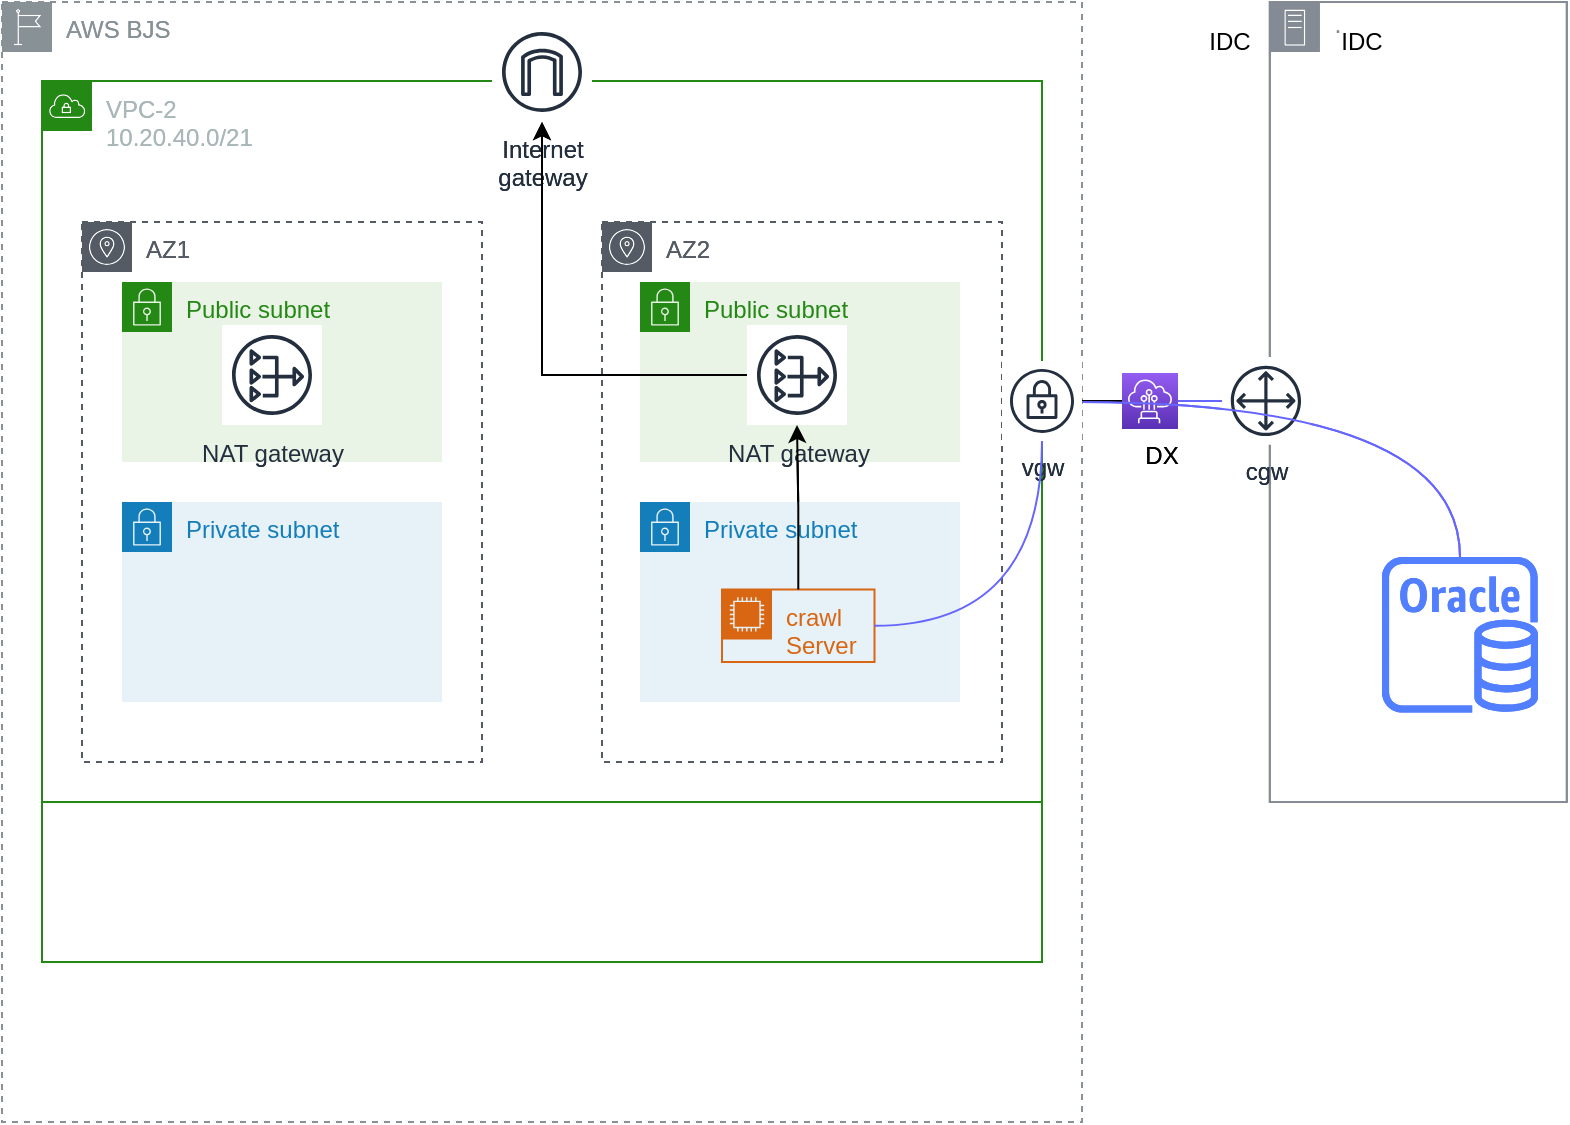 <mxfile version="15.6.1" type="github" pages="2">
  <diagram id="IxkI_rFSqNzdkLSwgqRe" name="one server">
    <mxGraphModel dx="942" dy="600" grid="1" gridSize="10" guides="1" tooltips="1" connect="1" arrows="1" fold="1" page="1" pageScale="1" pageWidth="850" pageHeight="1100" math="0" shadow="0">
      <root>
        <mxCell id="E14DsLH6RbFtZpXnWQbK-0" />
        <mxCell id="E14DsLH6RbFtZpXnWQbK-1" parent="E14DsLH6RbFtZpXnWQbK-0" />
        <mxCell id="0in5EC7Q_u0zJ6U-dPW--0" value="AWS BJS" style="outlineConnect=0;gradientColor=none;html=1;whiteSpace=wrap;fontSize=12;fontStyle=0;shape=mxgraph.aws4.group;grIcon=mxgraph.aws4.group_region;strokeColor=#879196;fillColor=none;verticalAlign=top;align=left;spacingLeft=30;fontColor=#879196;dashed=1;" vertex="1" parent="E14DsLH6RbFtZpXnWQbK-1">
          <mxGeometry x="40" y="40" width="540" height="560" as="geometry" />
        </mxCell>
        <mxCell id="0in5EC7Q_u0zJ6U-dPW--1" value="VPC-2&lt;br&gt;10.20.40.0/21" style="points=[[0,0],[0.25,0],[0.5,0],[0.75,0],[1,0],[1,0.25],[1,0.5],[1,0.75],[1,1],[0.75,1],[0.5,1],[0.25,1],[0,1],[0,0.75],[0,0.5],[0,0.25]];outlineConnect=0;gradientColor=none;html=1;whiteSpace=wrap;fontSize=12;fontStyle=0;shape=mxgraph.aws4.group;grIcon=mxgraph.aws4.group_vpc;strokeColor=#248814;fillColor=none;verticalAlign=top;align=left;spacingLeft=30;fontColor=#AAB7B8;dashed=0;" vertex="1" parent="E14DsLH6RbFtZpXnWQbK-1">
          <mxGeometry x="60" y="79.5" width="500" height="440.5" as="geometry" />
        </mxCell>
        <mxCell id="0DSQ_IcOaB-lquGiLrmg-0" value="AWS BJS" style="outlineConnect=0;gradientColor=none;html=1;whiteSpace=wrap;fontSize=12;fontStyle=0;shape=mxgraph.aws4.group;grIcon=mxgraph.aws4.group_region;strokeColor=#879196;fillColor=none;verticalAlign=top;align=left;spacingLeft=30;fontColor=#879196;dashed=1;" vertex="1" parent="E14DsLH6RbFtZpXnWQbK-1">
          <mxGeometry x="40" y="40" width="540" height="560" as="geometry" />
        </mxCell>
        <mxCell id="0DSQ_IcOaB-lquGiLrmg-1" value="VPC-2&lt;br&gt;10.20.40.0/21" style="points=[[0,0],[0.25,0],[0.5,0],[0.75,0],[1,0],[1,0.25],[1,0.5],[1,0.75],[1,1],[0.75,1],[0.5,1],[0.25,1],[0,1],[0,0.75],[0,0.5],[0,0.25]];outlineConnect=0;gradientColor=none;html=1;whiteSpace=wrap;fontSize=12;fontStyle=0;shape=mxgraph.aws4.group;grIcon=mxgraph.aws4.group_vpc;strokeColor=#248814;fillColor=none;verticalAlign=top;align=left;spacingLeft=30;fontColor=#AAB7B8;dashed=0;" vertex="1" parent="E14DsLH6RbFtZpXnWQbK-1">
          <mxGeometry x="60" y="79.5" width="500" height="360.5" as="geometry" />
        </mxCell>
        <mxCell id="0DSQ_IcOaB-lquGiLrmg-2" value="AZ2" style="sketch=0;outlineConnect=0;gradientColor=none;html=1;whiteSpace=wrap;fontSize=12;fontStyle=0;shape=mxgraph.aws4.group;grIcon=mxgraph.aws4.group_availability_zone;strokeColor=#545B64;fillColor=none;verticalAlign=top;align=left;spacingLeft=30;fontColor=#545B64;dashed=1;" vertex="1" parent="E14DsLH6RbFtZpXnWQbK-1">
          <mxGeometry x="340" y="150" width="200" height="270" as="geometry" />
        </mxCell>
        <mxCell id="0DSQ_IcOaB-lquGiLrmg-3" value="AZ1" style="sketch=0;outlineConnect=0;gradientColor=none;html=1;whiteSpace=wrap;fontSize=12;fontStyle=0;shape=mxgraph.aws4.group;grIcon=mxgraph.aws4.group_availability_zone;strokeColor=#545B64;fillColor=none;verticalAlign=top;align=left;spacingLeft=30;fontColor=#545B64;dashed=1;" vertex="1" parent="E14DsLH6RbFtZpXnWQbK-1">
          <mxGeometry x="80" y="150" width="200" height="270" as="geometry" />
        </mxCell>
        <mxCell id="0DSQ_IcOaB-lquGiLrmg-4" value="·" style="outlineConnect=0;gradientColor=none;html=1;whiteSpace=wrap;fontSize=12;fontStyle=0;shape=mxgraph.aws4.group;grIcon=mxgraph.aws4.group_on_premise;strokeColor=#858B94;fillColor=none;verticalAlign=top;align=left;spacingLeft=30;fontColor=#858B94;dashed=0;" vertex="1" parent="E14DsLH6RbFtZpXnWQbK-1">
          <mxGeometry x="673.91" y="40" width="148.5" height="400" as="geometry" />
        </mxCell>
        <mxCell id="0DSQ_IcOaB-lquGiLrmg-5" value="" style="orthogonalLoop=1;jettySize=auto;html=1;strokeColor=none;" edge="1" parent="E14DsLH6RbFtZpXnWQbK-1" source="0DSQ_IcOaB-lquGiLrmg-7" target="0DSQ_IcOaB-lquGiLrmg-11">
          <mxGeometry relative="1" as="geometry" />
        </mxCell>
        <mxCell id="0DSQ_IcOaB-lquGiLrmg-6" value="" style="edgeStyle=none;orthogonalLoop=1;jettySize=auto;html=1;endArrow=none;endFill=0;" edge="1" parent="E14DsLH6RbFtZpXnWQbK-1" source="0DSQ_IcOaB-lquGiLrmg-7" target="0DSQ_IcOaB-lquGiLrmg-11">
          <mxGeometry relative="1" as="geometry" />
        </mxCell>
        <mxCell id="0DSQ_IcOaB-lquGiLrmg-7" value="vgw" style="outlineConnect=0;fontColor=#232F3E;gradientColor=none;strokeColor=#232F3E;fillColor=#ffffff;dashed=0;verticalLabelPosition=bottom;verticalAlign=top;align=center;html=1;fontSize=12;fontStyle=0;aspect=fixed;shape=mxgraph.aws4.resourceIcon;resIcon=mxgraph.aws4.vpn_gateway;" vertex="1" parent="E14DsLH6RbFtZpXnWQbK-1">
          <mxGeometry x="540" y="219.45" width="40" height="40" as="geometry" />
        </mxCell>
        <mxCell id="0DSQ_IcOaB-lquGiLrmg-8" value="" style="edgeStyle=none;orthogonalLoop=1;jettySize=auto;html=1;endArrow=none;endFill=0;" edge="1" parent="E14DsLH6RbFtZpXnWQbK-1" source="0DSQ_IcOaB-lquGiLrmg-9" target="0DSQ_IcOaB-lquGiLrmg-11">
          <mxGeometry relative="1" as="geometry" />
        </mxCell>
        <mxCell id="0DSQ_IcOaB-lquGiLrmg-9" value="cgw" style="outlineConnect=0;fontColor=#232F3E;gradientColor=none;strokeColor=#232F3E;fillColor=#ffffff;verticalLabelPosition=bottom;verticalAlign=top;align=center;html=1;fontSize=12;fontStyle=0;aspect=fixed;shape=mxgraph.aws4.resourceIcon;resIcon=mxgraph.aws4.customer_gateway;" vertex="1" parent="E14DsLH6RbFtZpXnWQbK-1">
          <mxGeometry x="650" y="217.49" width="43.91" height="43.91" as="geometry" />
        </mxCell>
        <mxCell id="0DSQ_IcOaB-lquGiLrmg-10" value="" style="edgeStyle=orthogonalEdgeStyle;curved=1;rounded=0;orthogonalLoop=1;jettySize=auto;html=1;endArrow=none;endFill=0;strokeColor=#6666FF;" edge="1" parent="E14DsLH6RbFtZpXnWQbK-1" source="0DSQ_IcOaB-lquGiLrmg-11" target="0DSQ_IcOaB-lquGiLrmg-9">
          <mxGeometry relative="1" as="geometry" />
        </mxCell>
        <mxCell id="0DSQ_IcOaB-lquGiLrmg-11" value="" style="points=[[0,0,0],[0.25,0,0],[0.5,0,0],[0.75,0,0],[1,0,0],[0,1,0],[0.25,1,0],[0.5,1,0],[0.75,1,0],[1,1,0],[0,0.25,0],[0,0.5,0],[0,0.75,0],[1,0.25,0],[1,0.5,0],[1,0.75,0]];outlineConnect=0;fontColor=#232F3E;gradientColor=#945DF2;gradientDirection=north;fillColor=#5A30B5;strokeColor=#ffffff;dashed=0;verticalLabelPosition=bottom;verticalAlign=top;align=center;html=1;fontSize=12;fontStyle=0;aspect=fixed;shape=mxgraph.aws4.resourceIcon;resIcon=mxgraph.aws4.direct_connect;" vertex="1" parent="E14DsLH6RbFtZpXnWQbK-1">
          <mxGeometry x="600" y="225.45" width="28" height="28" as="geometry" />
        </mxCell>
        <mxCell id="0DSQ_IcOaB-lquGiLrmg-12" value="IDC" style="text;html=1;strokeColor=none;fillColor=none;align=center;verticalAlign=middle;whiteSpace=wrap;rounded=0;" vertex="1" parent="E14DsLH6RbFtZpXnWQbK-1">
          <mxGeometry x="633.91" y="50" width="40" height="20" as="geometry" />
        </mxCell>
        <mxCell id="0DSQ_IcOaB-lquGiLrmg-13" value="Public subnet" style="points=[[0,0],[0.25,0],[0.5,0],[0.75,0],[1,0],[1,0.25],[1,0.5],[1,0.75],[1,1],[0.75,1],[0.5,1],[0.25,1],[0,1],[0,0.75],[0,0.5],[0,0.25]];outlineConnect=0;gradientColor=none;html=1;whiteSpace=wrap;fontSize=12;fontStyle=0;shape=mxgraph.aws4.group;grIcon=mxgraph.aws4.group_security_group;grStroke=0;strokeColor=#248814;fillColor=#E9F3E6;verticalAlign=top;align=left;spacingLeft=30;fontColor=#248814;dashed=0;" vertex="1" parent="E14DsLH6RbFtZpXnWQbK-1">
          <mxGeometry x="100" y="180" width="160" height="90" as="geometry" />
        </mxCell>
        <mxCell id="0DSQ_IcOaB-lquGiLrmg-14" value="Internet&#xa;gateway" style="sketch=0;outlineConnect=0;fontColor=#232F3E;gradientColor=none;strokeColor=#232F3E;fillColor=#ffffff;dashed=0;verticalLabelPosition=bottom;verticalAlign=top;align=center;html=1;fontSize=12;fontStyle=0;aspect=fixed;shape=mxgraph.aws4.resourceIcon;resIcon=mxgraph.aws4.internet_gateway;" vertex="1" parent="E14DsLH6RbFtZpXnWQbK-1">
          <mxGeometry x="285" y="50" width="50" height="50" as="geometry" />
        </mxCell>
        <mxCell id="0DSQ_IcOaB-lquGiLrmg-15" value="Private subnet" style="points=[[0,0],[0.25,0],[0.5,0],[0.75,0],[1,0],[1,0.25],[1,0.5],[1,0.75],[1,1],[0.75,1],[0.5,1],[0.25,1],[0,1],[0,0.75],[0,0.5],[0,0.25]];outlineConnect=0;gradientColor=none;html=1;whiteSpace=wrap;fontSize=12;fontStyle=0;shape=mxgraph.aws4.group;grIcon=mxgraph.aws4.group_security_group;grStroke=0;strokeColor=#147EBA;fillColor=#E6F2F8;verticalAlign=top;align=left;spacingLeft=30;fontColor=#147EBA;dashed=0;" vertex="1" parent="E14DsLH6RbFtZpXnWQbK-1">
          <mxGeometry x="100" y="290" width="160" height="100" as="geometry" />
        </mxCell>
        <mxCell id="0DSQ_IcOaB-lquGiLrmg-16" value="" style="sketch=0;outlineConnect=0;fontColor=#232F3E;gradientColor=none;fillColor=#527FFF;strokeColor=none;dashed=0;verticalLabelPosition=bottom;verticalAlign=top;align=center;html=1;fontSize=12;fontStyle=0;aspect=fixed;pointerEvents=1;shape=mxgraph.aws4.rds_oracle_instance;" vertex="1" parent="E14DsLH6RbFtZpXnWQbK-1">
          <mxGeometry x="730" y="317.37" width="78" height="78" as="geometry" />
        </mxCell>
        <mxCell id="0DSQ_IcOaB-lquGiLrmg-17" style="edgeStyle=orthogonalEdgeStyle;curved=1;rounded=0;orthogonalLoop=1;jettySize=auto;html=1;endArrow=none;endFill=0;strokeColor=#6666FF;" edge="1" parent="E14DsLH6RbFtZpXnWQbK-1" target="0DSQ_IcOaB-lquGiLrmg-16">
          <mxGeometry relative="1" as="geometry">
            <mxPoint x="580" y="240" as="sourcePoint" />
            <mxPoint x="646.75" y="360" as="targetPoint" />
          </mxGeometry>
        </mxCell>
        <mxCell id="0DSQ_IcOaB-lquGiLrmg-18" value="Public subnet" style="points=[[0,0],[0.25,0],[0.5,0],[0.75,0],[1,0],[1,0.25],[1,0.5],[1,0.75],[1,1],[0.75,1],[0.5,1],[0.25,1],[0,1],[0,0.75],[0,0.5],[0,0.25]];outlineConnect=0;gradientColor=none;html=1;whiteSpace=wrap;fontSize=12;fontStyle=0;shape=mxgraph.aws4.group;grIcon=mxgraph.aws4.group_security_group;grStroke=0;strokeColor=#248814;fillColor=#E9F3E6;verticalAlign=top;align=left;spacingLeft=30;fontColor=#248814;dashed=0;" vertex="1" parent="E14DsLH6RbFtZpXnWQbK-1">
          <mxGeometry x="359" y="180" width="160" height="90" as="geometry" />
        </mxCell>
        <mxCell id="0DSQ_IcOaB-lquGiLrmg-19" value="Private subnet" style="points=[[0,0],[0.25,0],[0.5,0],[0.75,0],[1,0],[1,0.25],[1,0.5],[1,0.75],[1,1],[0.75,1],[0.5,1],[0.25,1],[0,1],[0,0.75],[0,0.5],[0,0.25]];outlineConnect=0;gradientColor=none;html=1;whiteSpace=wrap;fontSize=12;fontStyle=0;shape=mxgraph.aws4.group;grIcon=mxgraph.aws4.group_security_group;grStroke=0;strokeColor=#147EBA;fillColor=#E6F2F8;verticalAlign=top;align=left;spacingLeft=30;fontColor=#147EBA;dashed=0;" vertex="1" parent="E14DsLH6RbFtZpXnWQbK-1">
          <mxGeometry x="359" y="290" width="160" height="100" as="geometry" />
        </mxCell>
        <mxCell id="0DSQ_IcOaB-lquGiLrmg-21" value="crawl Server" style="points=[[0,0],[0.25,0],[0.5,0],[0.75,0],[1,0],[1,0.25],[1,0.5],[1,0.75],[1,1],[0.75,1],[0.5,1],[0.25,1],[0,1],[0,0.75],[0,0.5],[0,0.25]];outlineConnect=0;gradientColor=none;html=1;whiteSpace=wrap;fontSize=12;fontStyle=0;shape=mxgraph.aws4.group;grIcon=mxgraph.aws4.group_ec2_instance_contents;strokeColor=#D86613;fillColor=none;verticalAlign=top;align=left;spacingLeft=30;fontColor=#D86613;dashed=0;" vertex="1" parent="E14DsLH6RbFtZpXnWQbK-1">
          <mxGeometry x="400" y="333.74" width="76.25" height="36.26" as="geometry" />
        </mxCell>
        <mxCell id="0DSQ_IcOaB-lquGiLrmg-22" value="NAT gateway" style="sketch=0;outlineConnect=0;fontColor=#232F3E;gradientColor=none;strokeColor=#232F3E;fillColor=#ffffff;dashed=0;verticalLabelPosition=bottom;verticalAlign=top;align=center;html=1;fontSize=12;fontStyle=0;aspect=fixed;shape=mxgraph.aws4.resourceIcon;resIcon=mxgraph.aws4.nat_gateway;" vertex="1" parent="E14DsLH6RbFtZpXnWQbK-1">
          <mxGeometry x="412.5" y="201.5" width="50" height="50" as="geometry" />
        </mxCell>
        <mxCell id="0DSQ_IcOaB-lquGiLrmg-23" value="" style="edgeStyle=orthogonalEdgeStyle;rounded=0;orthogonalLoop=1;jettySize=auto;html=1;" edge="1" parent="E14DsLH6RbFtZpXnWQbK-1" source="0DSQ_IcOaB-lquGiLrmg-21" target="0DSQ_IcOaB-lquGiLrmg-22">
          <mxGeometry relative="1" as="geometry" />
        </mxCell>
        <mxCell id="0DSQ_IcOaB-lquGiLrmg-24" value="" style="edgeStyle=orthogonalEdgeStyle;rounded=0;orthogonalLoop=1;jettySize=auto;html=1;" edge="1" parent="E14DsLH6RbFtZpXnWQbK-1" source="0DSQ_IcOaB-lquGiLrmg-22" target="0DSQ_IcOaB-lquGiLrmg-14">
          <mxGeometry relative="1" as="geometry" />
        </mxCell>
        <mxCell id="0DSQ_IcOaB-lquGiLrmg-30" value="DX" style="text;html=1;strokeColor=none;fillColor=none;align=center;verticalAlign=middle;whiteSpace=wrap;rounded=0;" vertex="1" parent="E14DsLH6RbFtZpXnWQbK-1">
          <mxGeometry x="590" y="251.5" width="60" height="30" as="geometry" />
        </mxCell>
        <mxCell id="0DSQ_IcOaB-lquGiLrmg-33" value="NAT gateway" style="sketch=0;outlineConnect=0;fontColor=#232F3E;gradientColor=none;strokeColor=#232F3E;fillColor=#ffffff;dashed=0;verticalLabelPosition=bottom;verticalAlign=top;align=center;html=1;fontSize=12;fontStyle=0;aspect=fixed;shape=mxgraph.aws4.resourceIcon;resIcon=mxgraph.aws4.nat_gateway;" vertex="1" parent="E14DsLH6RbFtZpXnWQbK-1">
          <mxGeometry x="150" y="201.5" width="50" height="50" as="geometry" />
        </mxCell>
        <mxCell id="0in5EC7Q_u0zJ6U-dPW--2" value="AZ2" style="sketch=0;outlineConnect=0;gradientColor=none;html=1;whiteSpace=wrap;fontSize=12;fontStyle=0;shape=mxgraph.aws4.group;grIcon=mxgraph.aws4.group_availability_zone;strokeColor=#545B64;fillColor=none;verticalAlign=top;align=left;spacingLeft=30;fontColor=#545B64;dashed=1;" vertex="1" parent="E14DsLH6RbFtZpXnWQbK-1">
          <mxGeometry x="340" y="150" width="200" height="270" as="geometry" />
        </mxCell>
        <mxCell id="0in5EC7Q_u0zJ6U-dPW--3" value="AZ1" style="sketch=0;outlineConnect=0;gradientColor=none;html=1;whiteSpace=wrap;fontSize=12;fontStyle=0;shape=mxgraph.aws4.group;grIcon=mxgraph.aws4.group_availability_zone;strokeColor=#545B64;fillColor=none;verticalAlign=top;align=left;spacingLeft=30;fontColor=#545B64;dashed=1;" vertex="1" parent="E14DsLH6RbFtZpXnWQbK-1">
          <mxGeometry x="80" y="150" width="200" height="270" as="geometry" />
        </mxCell>
        <mxCell id="0in5EC7Q_u0zJ6U-dPW--4" value="·" style="outlineConnect=0;gradientColor=none;html=1;whiteSpace=wrap;fontSize=12;fontStyle=0;shape=mxgraph.aws4.group;grIcon=mxgraph.aws4.group_on_premise;strokeColor=#858B94;fillColor=none;verticalAlign=top;align=left;spacingLeft=30;fontColor=#858B94;dashed=0;" vertex="1" parent="E14DsLH6RbFtZpXnWQbK-1">
          <mxGeometry x="673.91" y="40" width="148.5" height="400" as="geometry" />
        </mxCell>
        <mxCell id="0in5EC7Q_u0zJ6U-dPW--5" value="" style="orthogonalLoop=1;jettySize=auto;html=1;strokeColor=none;" edge="1" parent="E14DsLH6RbFtZpXnWQbK-1" source="0in5EC7Q_u0zJ6U-dPW--7" target="0in5EC7Q_u0zJ6U-dPW--11">
          <mxGeometry relative="1" as="geometry" />
        </mxCell>
        <mxCell id="0in5EC7Q_u0zJ6U-dPW--6" value="" style="edgeStyle=none;orthogonalLoop=1;jettySize=auto;html=1;endArrow=none;endFill=0;" edge="1" parent="E14DsLH6RbFtZpXnWQbK-1" source="0in5EC7Q_u0zJ6U-dPW--7" target="0in5EC7Q_u0zJ6U-dPW--11">
          <mxGeometry relative="1" as="geometry" />
        </mxCell>
        <mxCell id="0in5EC7Q_u0zJ6U-dPW--7" value="vgw" style="outlineConnect=0;fontColor=#232F3E;gradientColor=none;strokeColor=#232F3E;fillColor=#ffffff;dashed=0;verticalLabelPosition=bottom;verticalAlign=top;align=center;html=1;fontSize=12;fontStyle=0;aspect=fixed;shape=mxgraph.aws4.resourceIcon;resIcon=mxgraph.aws4.vpn_gateway;" vertex="1" parent="E14DsLH6RbFtZpXnWQbK-1">
          <mxGeometry x="540" y="219.45" width="40" height="40" as="geometry" />
        </mxCell>
        <mxCell id="0in5EC7Q_u0zJ6U-dPW--8" value="" style="edgeStyle=none;orthogonalLoop=1;jettySize=auto;html=1;endArrow=none;endFill=0;" edge="1" parent="E14DsLH6RbFtZpXnWQbK-1" source="0in5EC7Q_u0zJ6U-dPW--9" target="0in5EC7Q_u0zJ6U-dPW--11">
          <mxGeometry relative="1" as="geometry" />
        </mxCell>
        <mxCell id="0in5EC7Q_u0zJ6U-dPW--9" value="cgw" style="outlineConnect=0;fontColor=#232F3E;gradientColor=none;strokeColor=#232F3E;fillColor=#ffffff;verticalLabelPosition=bottom;verticalAlign=top;align=center;html=1;fontSize=12;fontStyle=0;aspect=fixed;shape=mxgraph.aws4.resourceIcon;resIcon=mxgraph.aws4.customer_gateway;" vertex="1" parent="E14DsLH6RbFtZpXnWQbK-1">
          <mxGeometry x="650" y="217.49" width="43.91" height="43.91" as="geometry" />
        </mxCell>
        <mxCell id="0in5EC7Q_u0zJ6U-dPW--10" value="" style="edgeStyle=orthogonalEdgeStyle;curved=1;rounded=0;orthogonalLoop=1;jettySize=auto;html=1;endArrow=none;endFill=0;strokeColor=#6666FF;" edge="1" parent="E14DsLH6RbFtZpXnWQbK-1" source="0in5EC7Q_u0zJ6U-dPW--11" target="0in5EC7Q_u0zJ6U-dPW--9">
          <mxGeometry relative="1" as="geometry" />
        </mxCell>
        <mxCell id="0in5EC7Q_u0zJ6U-dPW--11" value="" style="points=[[0,0,0],[0.25,0,0],[0.5,0,0],[0.75,0,0],[1,0,0],[0,1,0],[0.25,1,0],[0.5,1,0],[0.75,1,0],[1,1,0],[0,0.25,0],[0,0.5,0],[0,0.75,0],[1,0.25,0],[1,0.5,0],[1,0.75,0]];outlineConnect=0;fontColor=#232F3E;gradientColor=#945DF2;gradientDirection=north;fillColor=#5A30B5;strokeColor=#ffffff;dashed=0;verticalLabelPosition=bottom;verticalAlign=top;align=center;html=1;fontSize=12;fontStyle=0;aspect=fixed;shape=mxgraph.aws4.resourceIcon;resIcon=mxgraph.aws4.direct_connect;" vertex="1" parent="E14DsLH6RbFtZpXnWQbK-1">
          <mxGeometry x="600" y="225.45" width="28" height="28" as="geometry" />
        </mxCell>
        <mxCell id="0in5EC7Q_u0zJ6U-dPW--12" value="IDC" style="text;html=1;strokeColor=none;fillColor=none;align=center;verticalAlign=middle;whiteSpace=wrap;rounded=0;" vertex="1" parent="E14DsLH6RbFtZpXnWQbK-1">
          <mxGeometry x="700" y="50" width="40" height="20" as="geometry" />
        </mxCell>
        <mxCell id="0in5EC7Q_u0zJ6U-dPW--13" value="Public subnet" style="points=[[0,0],[0.25,0],[0.5,0],[0.75,0],[1,0],[1,0.25],[1,0.5],[1,0.75],[1,1],[0.75,1],[0.5,1],[0.25,1],[0,1],[0,0.75],[0,0.5],[0,0.25]];outlineConnect=0;gradientColor=none;html=1;whiteSpace=wrap;fontSize=12;fontStyle=0;shape=mxgraph.aws4.group;grIcon=mxgraph.aws4.group_security_group;grStroke=0;strokeColor=#248814;fillColor=#E9F3E6;verticalAlign=top;align=left;spacingLeft=30;fontColor=#248814;dashed=0;" vertex="1" parent="E14DsLH6RbFtZpXnWQbK-1">
          <mxGeometry x="100" y="180" width="160" height="90" as="geometry" />
        </mxCell>
        <mxCell id="0in5EC7Q_u0zJ6U-dPW--14" value="Internet&#xa;gateway" style="sketch=0;outlineConnect=0;fontColor=#232F3E;gradientColor=none;strokeColor=#232F3E;fillColor=#ffffff;dashed=0;verticalLabelPosition=bottom;verticalAlign=top;align=center;html=1;fontSize=12;fontStyle=0;aspect=fixed;shape=mxgraph.aws4.resourceIcon;resIcon=mxgraph.aws4.internet_gateway;" vertex="1" parent="E14DsLH6RbFtZpXnWQbK-1">
          <mxGeometry x="285" y="50" width="50" height="50" as="geometry" />
        </mxCell>
        <mxCell id="0in5EC7Q_u0zJ6U-dPW--15" value="Private subnet" style="points=[[0,0],[0.25,0],[0.5,0],[0.75,0],[1,0],[1,0.25],[1,0.5],[1,0.75],[1,1],[0.75,1],[0.5,1],[0.25,1],[0,1],[0,0.75],[0,0.5],[0,0.25]];outlineConnect=0;gradientColor=none;html=1;whiteSpace=wrap;fontSize=12;fontStyle=0;shape=mxgraph.aws4.group;grIcon=mxgraph.aws4.group_security_group;grStroke=0;strokeColor=#147EBA;fillColor=#E6F2F8;verticalAlign=top;align=left;spacingLeft=30;fontColor=#147EBA;dashed=0;" vertex="1" parent="E14DsLH6RbFtZpXnWQbK-1">
          <mxGeometry x="100" y="290" width="160" height="100" as="geometry" />
        </mxCell>
        <mxCell id="0in5EC7Q_u0zJ6U-dPW--16" value="" style="sketch=0;outlineConnect=0;fontColor=#232F3E;gradientColor=none;fillColor=#527FFF;strokeColor=none;dashed=0;verticalLabelPosition=bottom;verticalAlign=top;align=center;html=1;fontSize=12;fontStyle=0;aspect=fixed;pointerEvents=1;shape=mxgraph.aws4.rds_oracle_instance;" vertex="1" parent="E14DsLH6RbFtZpXnWQbK-1">
          <mxGeometry x="730" y="317.37" width="78" height="78" as="geometry" />
        </mxCell>
        <mxCell id="0in5EC7Q_u0zJ6U-dPW--17" style="edgeStyle=orthogonalEdgeStyle;curved=1;rounded=0;orthogonalLoop=1;jettySize=auto;html=1;endArrow=none;endFill=0;strokeColor=#6666FF;" edge="1" parent="E14DsLH6RbFtZpXnWQbK-1" target="0in5EC7Q_u0zJ6U-dPW--16">
          <mxGeometry relative="1" as="geometry">
            <mxPoint x="580" y="240" as="sourcePoint" />
            <mxPoint x="646.75" y="360" as="targetPoint" />
          </mxGeometry>
        </mxCell>
        <mxCell id="0in5EC7Q_u0zJ6U-dPW--18" value="Public subnet" style="points=[[0,0],[0.25,0],[0.5,0],[0.75,0],[1,0],[1,0.25],[1,0.5],[1,0.75],[1,1],[0.75,1],[0.5,1],[0.25,1],[0,1],[0,0.75],[0,0.5],[0,0.25]];outlineConnect=0;gradientColor=none;html=1;whiteSpace=wrap;fontSize=12;fontStyle=0;shape=mxgraph.aws4.group;grIcon=mxgraph.aws4.group_security_group;grStroke=0;strokeColor=#248814;fillColor=#E9F3E6;verticalAlign=top;align=left;spacingLeft=30;fontColor=#248814;dashed=0;" vertex="1" parent="E14DsLH6RbFtZpXnWQbK-1">
          <mxGeometry x="359" y="180" width="160" height="90" as="geometry" />
        </mxCell>
        <mxCell id="0in5EC7Q_u0zJ6U-dPW--19" value="Private subnet" style="points=[[0,0],[0.25,0],[0.5,0],[0.75,0],[1,0],[1,0.25],[1,0.5],[1,0.75],[1,1],[0.75,1],[0.5,1],[0.25,1],[0,1],[0,0.75],[0,0.5],[0,0.25]];outlineConnect=0;gradientColor=none;html=1;whiteSpace=wrap;fontSize=12;fontStyle=0;shape=mxgraph.aws4.group;grIcon=mxgraph.aws4.group_security_group;grStroke=0;strokeColor=#147EBA;fillColor=#E6F2F8;verticalAlign=top;align=left;spacingLeft=30;fontColor=#147EBA;dashed=0;" vertex="1" parent="E14DsLH6RbFtZpXnWQbK-1">
          <mxGeometry x="359" y="290" width="160" height="100" as="geometry" />
        </mxCell>
        <mxCell id="0in5EC7Q_u0zJ6U-dPW--21" value="crawl Server" style="points=[[0,0],[0.25,0],[0.5,0],[0.75,0],[1,0],[1,0.25],[1,0.5],[1,0.75],[1,1],[0.75,1],[0.5,1],[0.25,1],[0,1],[0,0.75],[0,0.5],[0,0.25]];outlineConnect=0;gradientColor=none;html=1;whiteSpace=wrap;fontSize=12;fontStyle=0;shape=mxgraph.aws4.group;grIcon=mxgraph.aws4.group_ec2_instance_contents;strokeColor=#D86613;fillColor=none;verticalAlign=top;align=left;spacingLeft=30;fontColor=#D86613;dashed=0;" vertex="1" parent="E14DsLH6RbFtZpXnWQbK-1">
          <mxGeometry x="400" y="333.74" width="76.25" height="36.26" as="geometry" />
        </mxCell>
        <mxCell id="0in5EC7Q_u0zJ6U-dPW--22" value="NAT gateway" style="sketch=0;outlineConnect=0;fontColor=#232F3E;gradientColor=none;strokeColor=#232F3E;fillColor=#ffffff;dashed=0;verticalLabelPosition=bottom;verticalAlign=top;align=center;html=1;fontSize=12;fontStyle=0;aspect=fixed;shape=mxgraph.aws4.resourceIcon;resIcon=mxgraph.aws4.nat_gateway;" vertex="1" parent="E14DsLH6RbFtZpXnWQbK-1">
          <mxGeometry x="412.5" y="201.5" width="50" height="50" as="geometry" />
        </mxCell>
        <mxCell id="0in5EC7Q_u0zJ6U-dPW--23" value="" style="edgeStyle=orthogonalEdgeStyle;rounded=0;orthogonalLoop=1;jettySize=auto;html=1;" edge="1" parent="E14DsLH6RbFtZpXnWQbK-1" source="0in5EC7Q_u0zJ6U-dPW--21" target="0in5EC7Q_u0zJ6U-dPW--22">
          <mxGeometry relative="1" as="geometry" />
        </mxCell>
        <mxCell id="0in5EC7Q_u0zJ6U-dPW--24" value="" style="edgeStyle=orthogonalEdgeStyle;rounded=0;orthogonalLoop=1;jettySize=auto;html=1;" edge="1" parent="E14DsLH6RbFtZpXnWQbK-1" source="0in5EC7Q_u0zJ6U-dPW--22" target="0in5EC7Q_u0zJ6U-dPW--14">
          <mxGeometry relative="1" as="geometry" />
        </mxCell>
        <mxCell id="0in5EC7Q_u0zJ6U-dPW--30" value="DX" style="text;html=1;strokeColor=none;fillColor=none;align=center;verticalAlign=middle;whiteSpace=wrap;rounded=0;" vertex="1" parent="E14DsLH6RbFtZpXnWQbK-1">
          <mxGeometry x="590" y="251.5" width="60" height="30" as="geometry" />
        </mxCell>
        <mxCell id="0in5EC7Q_u0zJ6U-dPW--33" value="NAT gateway" style="sketch=0;outlineConnect=0;fontColor=#232F3E;gradientColor=none;strokeColor=#232F3E;fillColor=#ffffff;dashed=0;verticalLabelPosition=bottom;verticalAlign=top;align=center;html=1;fontSize=12;fontStyle=0;aspect=fixed;shape=mxgraph.aws4.resourceIcon;resIcon=mxgraph.aws4.nat_gateway;" vertex="1" parent="E14DsLH6RbFtZpXnWQbK-1">
          <mxGeometry x="150" y="201.5" width="50" height="50" as="geometry" />
        </mxCell>
        <mxCell id="0DSQ_IcOaB-lquGiLrmg-31" style="edgeStyle=orthogonalEdgeStyle;curved=1;rounded=0;orthogonalLoop=1;jettySize=auto;html=1;endArrow=none;endFill=0;strokeColor=#6666FF;exitX=1;exitY=0.5;exitDx=0;exitDy=0;" edge="1" parent="E14DsLH6RbFtZpXnWQbK-1" source="0DSQ_IcOaB-lquGiLrmg-21" target="0DSQ_IcOaB-lquGiLrmg-7">
          <mxGeometry relative="1" as="geometry">
            <mxPoint x="331.06" y="465.6" as="sourcePoint" />
          </mxGeometry>
        </mxCell>
      </root>
    </mxGraphModel>
  </diagram>
  <diagram id="Yk6t9v-q_GspNquAsi5I" name="autoscaling">
    <mxGraphModel dx="942" dy="600" grid="1" gridSize="10" guides="1" tooltips="1" connect="1" arrows="1" fold="1" page="1" pageScale="1" pageWidth="827" pageHeight="1169" math="0" shadow="0">
      <root>
        <mxCell id="0" />
        <mxCell id="1" parent="0" />
        <mxCell id="BR9eqy4Dcbu-qg9SR92N-1" value="AWS BJS" style="outlineConnect=0;gradientColor=none;html=1;whiteSpace=wrap;fontSize=12;fontStyle=0;shape=mxgraph.aws4.group;grIcon=mxgraph.aws4.group_region;strokeColor=#879196;fillColor=none;verticalAlign=top;align=left;spacingLeft=30;fontColor=#879196;dashed=1;" parent="1" vertex="1">
          <mxGeometry x="40" y="40" width="540" height="560" as="geometry" />
        </mxCell>
        <mxCell id="BR9eqy4Dcbu-qg9SR92N-7" value="VPC-2&lt;br&gt;10.20.40.0/21" style="points=[[0,0],[0.25,0],[0.5,0],[0.75,0],[1,0],[1,0.25],[1,0.5],[1,0.75],[1,1],[0.75,1],[0.5,1],[0.25,1],[0,1],[0,0.75],[0,0.5],[0,0.25]];outlineConnect=0;gradientColor=none;html=1;whiteSpace=wrap;fontSize=12;fontStyle=0;shape=mxgraph.aws4.group;grIcon=mxgraph.aws4.group_vpc;strokeColor=#248814;fillColor=none;verticalAlign=top;align=left;spacingLeft=30;fontColor=#AAB7B8;dashed=0;" parent="1" vertex="1">
          <mxGeometry x="60" y="79.5" width="500" height="440.5" as="geometry" />
        </mxCell>
        <mxCell id="EoJ3y0hwIgOVWHxbTN7e-2" value="AZ2" style="sketch=0;outlineConnect=0;gradientColor=none;html=1;whiteSpace=wrap;fontSize=12;fontStyle=0;shape=mxgraph.aws4.group;grIcon=mxgraph.aws4.group_availability_zone;strokeColor=#545B64;fillColor=none;verticalAlign=top;align=left;spacingLeft=30;fontColor=#545B64;dashed=1;" vertex="1" parent="1">
          <mxGeometry x="340" y="150" width="200" height="270" as="geometry" />
        </mxCell>
        <mxCell id="EoJ3y0hwIgOVWHxbTN7e-1" value="AZ1" style="sketch=0;outlineConnect=0;gradientColor=none;html=1;whiteSpace=wrap;fontSize=12;fontStyle=0;shape=mxgraph.aws4.group;grIcon=mxgraph.aws4.group_availability_zone;strokeColor=#545B64;fillColor=none;verticalAlign=top;align=left;spacingLeft=30;fontColor=#545B64;dashed=1;" vertex="1" parent="1">
          <mxGeometry x="80" y="150" width="200" height="270" as="geometry" />
        </mxCell>
        <mxCell id="BR9eqy4Dcbu-qg9SR92N-37" value="·" style="outlineConnect=0;gradientColor=none;html=1;whiteSpace=wrap;fontSize=12;fontStyle=0;shape=mxgraph.aws4.group;grIcon=mxgraph.aws4.group_on_premise;strokeColor=#858B94;fillColor=none;verticalAlign=top;align=left;spacingLeft=30;fontColor=#858B94;dashed=0;" parent="1" vertex="1">
          <mxGeometry x="673.91" y="40" width="148.5" height="400" as="geometry" />
        </mxCell>
        <mxCell id="BR9eqy4Dcbu-qg9SR92N-32" value="" style="orthogonalLoop=1;jettySize=auto;html=1;strokeColor=none;" parent="1" source="BR9eqy4Dcbu-qg9SR92N-13" target="BR9eqy4Dcbu-qg9SR92N-25" edge="1">
          <mxGeometry relative="1" as="geometry" />
        </mxCell>
        <mxCell id="BR9eqy4Dcbu-qg9SR92N-35" value="" style="edgeStyle=none;orthogonalLoop=1;jettySize=auto;html=1;endArrow=none;endFill=0;" parent="1" source="BR9eqy4Dcbu-qg9SR92N-13" target="BR9eqy4Dcbu-qg9SR92N-25" edge="1">
          <mxGeometry relative="1" as="geometry" />
        </mxCell>
        <mxCell id="BR9eqy4Dcbu-qg9SR92N-13" value="vgw" style="outlineConnect=0;fontColor=#232F3E;gradientColor=none;strokeColor=#232F3E;fillColor=#ffffff;dashed=0;verticalLabelPosition=bottom;verticalAlign=top;align=center;html=1;fontSize=12;fontStyle=0;aspect=fixed;shape=mxgraph.aws4.resourceIcon;resIcon=mxgraph.aws4.vpn_gateway;" parent="1" vertex="1">
          <mxGeometry x="540" y="219.45" width="40" height="40" as="geometry" />
        </mxCell>
        <mxCell id="BR9eqy4Dcbu-qg9SR92N-36" value="" style="edgeStyle=none;orthogonalLoop=1;jettySize=auto;html=1;endArrow=none;endFill=0;" parent="1" source="BR9eqy4Dcbu-qg9SR92N-18" target="BR9eqy4Dcbu-qg9SR92N-25" edge="1">
          <mxGeometry relative="1" as="geometry" />
        </mxCell>
        <mxCell id="BR9eqy4Dcbu-qg9SR92N-18" value="cgw" style="outlineConnect=0;fontColor=#232F3E;gradientColor=none;strokeColor=#232F3E;fillColor=#ffffff;verticalLabelPosition=bottom;verticalAlign=top;align=center;html=1;fontSize=12;fontStyle=0;aspect=fixed;shape=mxgraph.aws4.resourceIcon;resIcon=mxgraph.aws4.customer_gateway;" parent="1" vertex="1">
          <mxGeometry x="650" y="217.49" width="43.91" height="43.91" as="geometry" />
        </mxCell>
        <mxCell id="EoJ3y0hwIgOVWHxbTN7e-20" value="" style="edgeStyle=orthogonalEdgeStyle;curved=1;rounded=0;orthogonalLoop=1;jettySize=auto;html=1;endArrow=none;endFill=0;strokeColor=#6666FF;" edge="1" parent="1" source="BR9eqy4Dcbu-qg9SR92N-25" target="BR9eqy4Dcbu-qg9SR92N-18">
          <mxGeometry relative="1" as="geometry" />
        </mxCell>
        <mxCell id="BR9eqy4Dcbu-qg9SR92N-25" value="" style="points=[[0,0,0],[0.25,0,0],[0.5,0,0],[0.75,0,0],[1,0,0],[0,1,0],[0.25,1,0],[0.5,1,0],[0.75,1,0],[1,1,0],[0,0.25,0],[0,0.5,0],[0,0.75,0],[1,0.25,0],[1,0.5,0],[1,0.75,0]];outlineConnect=0;fontColor=#232F3E;gradientColor=#945DF2;gradientDirection=north;fillColor=#5A30B5;strokeColor=#ffffff;dashed=0;verticalLabelPosition=bottom;verticalAlign=top;align=center;html=1;fontSize=12;fontStyle=0;aspect=fixed;shape=mxgraph.aws4.resourceIcon;resIcon=mxgraph.aws4.direct_connect;" parent="1" vertex="1">
          <mxGeometry x="600" y="225.45" width="28" height="28" as="geometry" />
        </mxCell>
        <mxCell id="537Jsp8l8VRUOBUdNGrK-15" value="IDC" style="text;html=1;strokeColor=none;fillColor=none;align=center;verticalAlign=middle;whiteSpace=wrap;rounded=0;" parent="1" vertex="1">
          <mxGeometry x="700" y="50" width="40" height="20" as="geometry" />
        </mxCell>
        <mxCell id="JGFHLuElw2-2O4ALlyM0-1" value="Public subnet" style="points=[[0,0],[0.25,0],[0.5,0],[0.75,0],[1,0],[1,0.25],[1,0.5],[1,0.75],[1,1],[0.75,1],[0.5,1],[0.25,1],[0,1],[0,0.75],[0,0.5],[0,0.25]];outlineConnect=0;gradientColor=none;html=1;whiteSpace=wrap;fontSize=12;fontStyle=0;shape=mxgraph.aws4.group;grIcon=mxgraph.aws4.group_security_group;grStroke=0;strokeColor=#248814;fillColor=#E9F3E6;verticalAlign=top;align=left;spacingLeft=30;fontColor=#248814;dashed=0;" parent="1" vertex="1">
          <mxGeometry x="100" y="180" width="160" height="90" as="geometry" />
        </mxCell>
        <mxCell id="JGFHLuElw2-2O4ALlyM0-2" value="Internet&#xa;gateway" style="sketch=0;outlineConnect=0;fontColor=#232F3E;gradientColor=none;strokeColor=#232F3E;fillColor=#ffffff;dashed=0;verticalLabelPosition=bottom;verticalAlign=top;align=center;html=1;fontSize=12;fontStyle=0;aspect=fixed;shape=mxgraph.aws4.resourceIcon;resIcon=mxgraph.aws4.internet_gateway;" parent="1" vertex="1">
          <mxGeometry x="285" y="50" width="50" height="50" as="geometry" />
        </mxCell>
        <mxCell id="JGFHLuElw2-2O4ALlyM0-6" value="Private subnet" style="points=[[0,0],[0.25,0],[0.5,0],[0.75,0],[1,0],[1,0.25],[1,0.5],[1,0.75],[1,1],[0.75,1],[0.5,1],[0.25,1],[0,1],[0,0.75],[0,0.5],[0,0.25]];outlineConnect=0;gradientColor=none;html=1;whiteSpace=wrap;fontSize=12;fontStyle=0;shape=mxgraph.aws4.group;grIcon=mxgraph.aws4.group_security_group;grStroke=0;strokeColor=#147EBA;fillColor=#E6F2F8;verticalAlign=top;align=left;spacingLeft=30;fontColor=#147EBA;dashed=0;" parent="1" vertex="1">
          <mxGeometry x="100" y="290" width="160" height="100" as="geometry" />
        </mxCell>
        <mxCell id="JGFHLuElw2-2O4ALlyM0-11" value="" style="sketch=0;outlineConnect=0;fontColor=#232F3E;gradientColor=none;fillColor=#527FFF;strokeColor=none;dashed=0;verticalLabelPosition=bottom;verticalAlign=top;align=center;html=1;fontSize=12;fontStyle=0;aspect=fixed;pointerEvents=1;shape=mxgraph.aws4.rds_oracle_instance;" parent="1" vertex="1">
          <mxGeometry x="730" y="317.37" width="78" height="78" as="geometry" />
        </mxCell>
        <mxCell id="JGFHLuElw2-2O4ALlyM0-13" style="edgeStyle=orthogonalEdgeStyle;curved=1;rounded=0;orthogonalLoop=1;jettySize=auto;html=1;endArrow=none;endFill=0;strokeColor=#6666FF;" parent="1" edge="1" target="JGFHLuElw2-2O4ALlyM0-11">
          <mxGeometry relative="1" as="geometry">
            <mxPoint x="580" y="240" as="sourcePoint" />
            <mxPoint x="646.75" y="360" as="targetPoint" />
          </mxGeometry>
        </mxCell>
        <mxCell id="EoJ3y0hwIgOVWHxbTN7e-3" value="Public subnet" style="points=[[0,0],[0.25,0],[0.5,0],[0.75,0],[1,0],[1,0.25],[1,0.5],[1,0.75],[1,1],[0.75,1],[0.5,1],[0.25,1],[0,1],[0,0.75],[0,0.5],[0,0.25]];outlineConnect=0;gradientColor=none;html=1;whiteSpace=wrap;fontSize=12;fontStyle=0;shape=mxgraph.aws4.group;grIcon=mxgraph.aws4.group_security_group;grStroke=0;strokeColor=#248814;fillColor=#E9F3E6;verticalAlign=top;align=left;spacingLeft=30;fontColor=#248814;dashed=0;" vertex="1" parent="1">
          <mxGeometry x="359" y="180" width="160" height="90" as="geometry" />
        </mxCell>
        <mxCell id="EoJ3y0hwIgOVWHxbTN7e-4" value="Private subnet" style="points=[[0,0],[0.25,0],[0.5,0],[0.75,0],[1,0],[1,0.25],[1,0.5],[1,0.75],[1,1],[0.75,1],[0.5,1],[0.25,1],[0,1],[0,0.75],[0,0.5],[0,0.25]];outlineConnect=0;gradientColor=none;html=1;whiteSpace=wrap;fontSize=12;fontStyle=0;shape=mxgraph.aws4.group;grIcon=mxgraph.aws4.group_security_group;grStroke=0;strokeColor=#147EBA;fillColor=#E6F2F8;verticalAlign=top;align=left;spacingLeft=30;fontColor=#147EBA;dashed=0;" vertex="1" parent="1">
          <mxGeometry x="359" y="290" width="160" height="100" as="geometry" />
        </mxCell>
        <mxCell id="JGFHLuElw2-2O4ALlyM0-12" style="edgeStyle=orthogonalEdgeStyle;curved=1;rounded=0;orthogonalLoop=1;jettySize=auto;html=1;endArrow=none;endFill=0;strokeColor=#6666FF;" parent="1" source="EoJ3y0hwIgOVWHxbTN7e-13" target="EoJ3y0hwIgOVWHxbTN7e-16" edge="1">
          <mxGeometry relative="1" as="geometry">
            <mxPoint x="306" y="390" as="sourcePoint" />
          </mxGeometry>
        </mxCell>
        <mxCell id="JGFHLuElw2-2O4ALlyM0-7" value="crawl Server" style="points=[[0,0],[0.25,0],[0.5,0],[0.75,0],[1,0],[1,0.25],[1,0.5],[1,0.75],[1,1],[0.75,1],[0.5,1],[0.25,1],[0,1],[0,0.75],[0,0.5],[0,0.25]];outlineConnect=0;gradientColor=none;html=1;whiteSpace=wrap;fontSize=12;fontStyle=0;shape=mxgraph.aws4.group;grIcon=mxgraph.aws4.group_ec2_instance_contents;strokeColor=#D86613;fillColor=none;verticalAlign=top;align=left;spacingLeft=30;fontColor=#D86613;dashed=0;" parent="1" vertex="1">
          <mxGeometry x="400" y="333.74" width="76.25" height="36.26" as="geometry" />
        </mxCell>
        <mxCell id="JGFHLuElw2-2O4ALlyM0-3" value="NAT gateway" style="sketch=0;outlineConnect=0;fontColor=#232F3E;gradientColor=none;strokeColor=#232F3E;fillColor=#ffffff;dashed=0;verticalLabelPosition=bottom;verticalAlign=top;align=center;html=1;fontSize=12;fontStyle=0;aspect=fixed;shape=mxgraph.aws4.resourceIcon;resIcon=mxgraph.aws4.nat_gateway;" parent="1" vertex="1">
          <mxGeometry x="412.5" y="201.5" width="50" height="50" as="geometry" />
        </mxCell>
        <mxCell id="JGFHLuElw2-2O4ALlyM0-8" value="" style="edgeStyle=orthogonalEdgeStyle;rounded=0;orthogonalLoop=1;jettySize=auto;html=1;" parent="1" source="JGFHLuElw2-2O4ALlyM0-7" target="JGFHLuElw2-2O4ALlyM0-3" edge="1">
          <mxGeometry relative="1" as="geometry" />
        </mxCell>
        <mxCell id="JGFHLuElw2-2O4ALlyM0-5" value="" style="edgeStyle=orthogonalEdgeStyle;rounded=0;orthogonalLoop=1;jettySize=auto;html=1;" parent="1" source="JGFHLuElw2-2O4ALlyM0-3" target="JGFHLuElw2-2O4ALlyM0-2" edge="1">
          <mxGeometry relative="1" as="geometry" />
        </mxCell>
        <mxCell id="EoJ3y0hwIgOVWHxbTN7e-5" value="" style="sketch=0;outlineConnect=0;fontColor=#232F3E;gradientColor=none;fillColor=#6CAE3E;strokeColor=none;dashed=0;verticalLabelPosition=bottom;verticalAlign=top;align=center;html=1;fontSize=12;fontStyle=0;aspect=fixed;pointerEvents=1;shape=mxgraph.aws4.elastic_file_system_standard;" vertex="1" parent="1">
          <mxGeometry x="160" y="440" width="48.75" height="48.75" as="geometry" />
        </mxCell>
        <mxCell id="EoJ3y0hwIgOVWHxbTN7e-6" value="Amazon S3" style="sketch=0;outlineConnect=0;fontColor=#232F3E;gradientColor=none;strokeColor=#ffffff;fillColor=#232F3E;dashed=0;verticalLabelPosition=middle;verticalAlign=bottom;align=center;html=1;whiteSpace=wrap;fontSize=10;fontStyle=1;spacing=3;shape=mxgraph.aws4.productIcon;prIcon=mxgraph.aws4.s3;" vertex="1" parent="1">
          <mxGeometry x="90" y="440" width="50" height="30" as="geometry" />
        </mxCell>
        <mxCell id="EoJ3y0hwIgOVWHxbTN7e-7" value="S3" style="text;html=1;strokeColor=none;fillColor=none;align=center;verticalAlign=middle;whiteSpace=wrap;rounded=0;" vertex="1" parent="1">
          <mxGeometry x="90" y="488.75" width="50" height="20" as="geometry" />
        </mxCell>
        <mxCell id="EoJ3y0hwIgOVWHxbTN7e-10" value="EFS" style="text;html=1;strokeColor=none;fillColor=none;align=center;verticalAlign=middle;whiteSpace=wrap;rounded=0;" vertex="1" parent="1">
          <mxGeometry x="160" y="488.75" width="50" height="20" as="geometry" />
        </mxCell>
        <mxCell id="EoJ3y0hwIgOVWHxbTN7e-13" value="Auto Scaling group" style="points=[[0,0],[0.25,0],[0.5,0],[0.75,0],[1,0],[1,0.25],[1,0.5],[1,0.75],[1,1],[0.75,1],[0.5,1],[0.25,1],[0,1],[0,0.75],[0,0.5],[0,0.25]];outlineConnect=0;gradientColor=none;html=1;whiteSpace=wrap;fontSize=12;fontStyle=0;shape=mxgraph.aws4.groupCenter;grIcon=mxgraph.aws4.group_auto_scaling_group;grStroke=1;strokeColor=#D86613;fillColor=none;verticalAlign=top;align=center;fontColor=#D86613;dashed=1;spacingTop=25;" vertex="1" parent="1">
          <mxGeometry x="120" y="320" width="380" height="60" as="geometry" />
        </mxCell>
        <mxCell id="EoJ3y0hwIgOVWHxbTN7e-15" value="DX" style="text;html=1;strokeColor=none;fillColor=none;align=center;verticalAlign=middle;whiteSpace=wrap;rounded=0;" vertex="1" parent="1">
          <mxGeometry x="590" y="251.5" width="60" height="30" as="geometry" />
        </mxCell>
        <mxCell id="EoJ3y0hwIgOVWHxbTN7e-17" style="edgeStyle=orthogonalEdgeStyle;curved=1;rounded=0;orthogonalLoop=1;jettySize=auto;html=1;endArrow=none;endFill=0;strokeColor=#6666FF;" edge="1" parent="1" source="EoJ3y0hwIgOVWHxbTN7e-16" target="BR9eqy4Dcbu-qg9SR92N-13">
          <mxGeometry relative="1" as="geometry" />
        </mxCell>
        <mxCell id="EoJ3y0hwIgOVWHxbTN7e-16" value="" style="sketch=0;outlineConnect=0;fontColor=#232F3E;gradientColor=none;fillColor=#A166FF;strokeColor=none;dashed=0;verticalLabelPosition=bottom;verticalAlign=top;align=center;html=1;fontSize=12;fontStyle=0;aspect=fixed;pointerEvents=1;shape=mxgraph.aws4.network_load_balancer;" vertex="1" parent="1">
          <mxGeometry x="280" y="440" width="51.06" height="51.06" as="geometry" />
        </mxCell>
        <mxCell id="EoJ3y0hwIgOVWHxbTN7e-18" value="NAT gateway" style="sketch=0;outlineConnect=0;fontColor=#232F3E;gradientColor=none;strokeColor=#232F3E;fillColor=#ffffff;dashed=0;verticalLabelPosition=bottom;verticalAlign=top;align=center;html=1;fontSize=12;fontStyle=0;aspect=fixed;shape=mxgraph.aws4.resourceIcon;resIcon=mxgraph.aws4.nat_gateway;" vertex="1" parent="1">
          <mxGeometry x="150" y="201.5" width="50" height="50" as="geometry" />
        </mxCell>
        <mxCell id="EoJ3y0hwIgOVWHxbTN7e-19" value="NLB" style="text;html=1;strokeColor=none;fillColor=none;align=center;verticalAlign=middle;whiteSpace=wrap;rounded=0;" vertex="1" parent="1">
          <mxGeometry x="281.06" y="491.06" width="50" height="20" as="geometry" />
        </mxCell>
      </root>
    </mxGraphModel>
  </diagram>
</mxfile>
